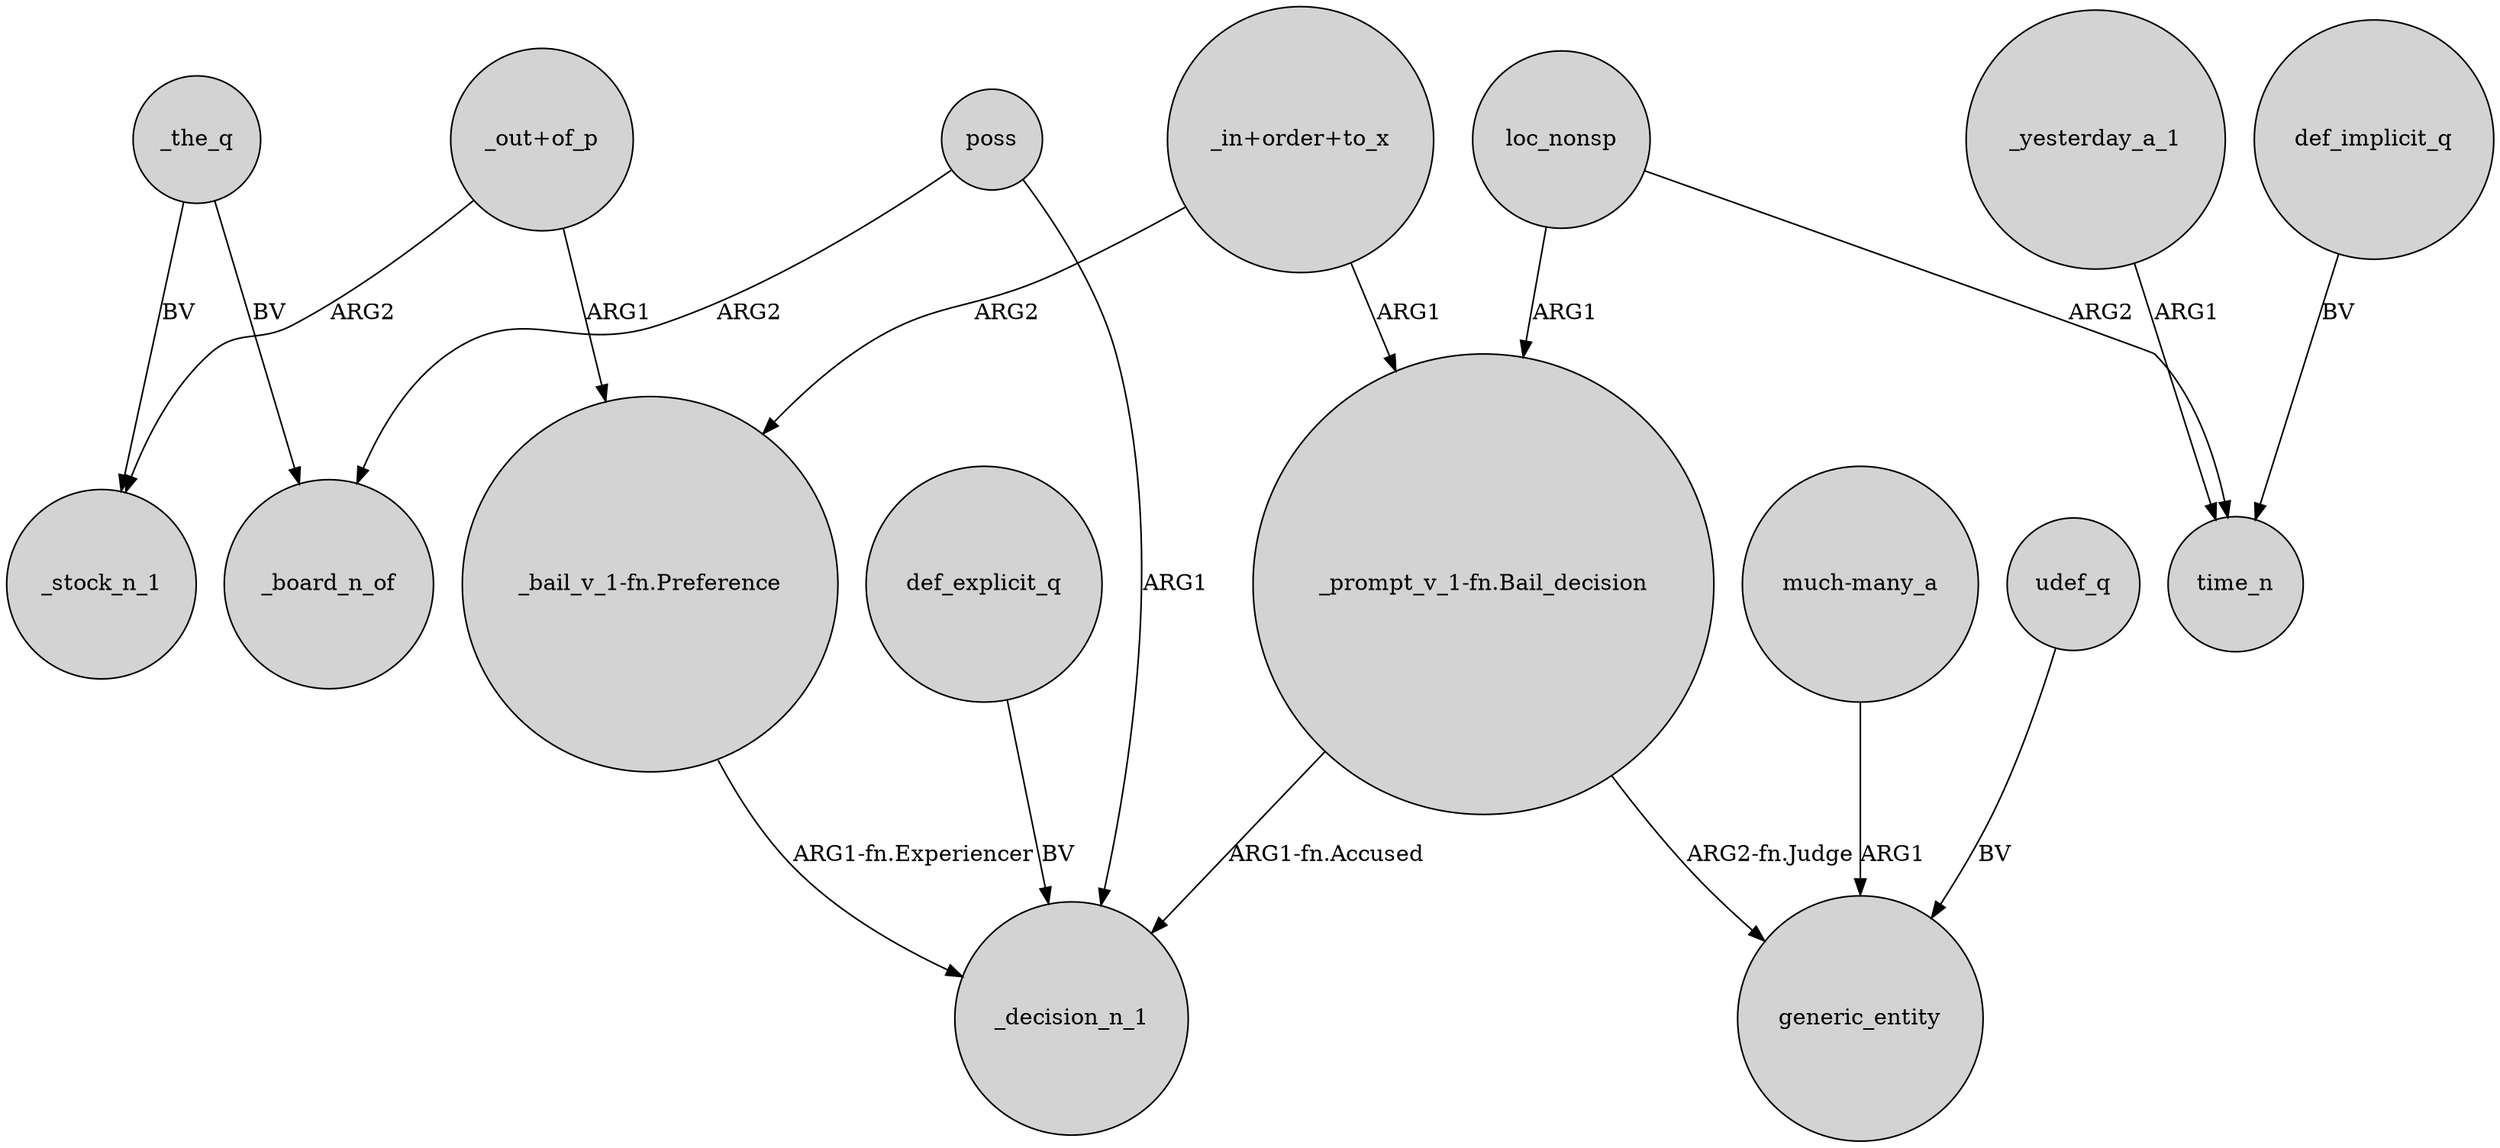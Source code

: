 digraph {
	node [shape=circle style=filled]
	"_in+order+to_x" -> "_prompt_v_1-fn.Bail_decision" [label=ARG1]
	def_explicit_q -> _decision_n_1 [label=BV]
	loc_nonsp -> "_prompt_v_1-fn.Bail_decision" [label=ARG1]
	_yesterday_a_1 -> time_n [label=ARG1]
	"much-many_a" -> generic_entity [label=ARG1]
	"_out+of_p" -> _stock_n_1 [label=ARG2]
	"_in+order+to_x" -> "_bail_v_1-fn.Preference" [label=ARG2]
	poss -> _decision_n_1 [label=ARG1]
	loc_nonsp -> time_n [label=ARG2]
	_the_q -> _stock_n_1 [label=BV]
	"_prompt_v_1-fn.Bail_decision" -> generic_entity [label="ARG2-fn.Judge"]
	_the_q -> _board_n_of [label=BV]
	"_bail_v_1-fn.Preference" -> _decision_n_1 [label="ARG1-fn.Experiencer"]
	udef_q -> generic_entity [label=BV]
	"_prompt_v_1-fn.Bail_decision" -> _decision_n_1 [label="ARG1-fn.Accused"]
	poss -> _board_n_of [label=ARG2]
	def_implicit_q -> time_n [label=BV]
	"_out+of_p" -> "_bail_v_1-fn.Preference" [label=ARG1]
}
